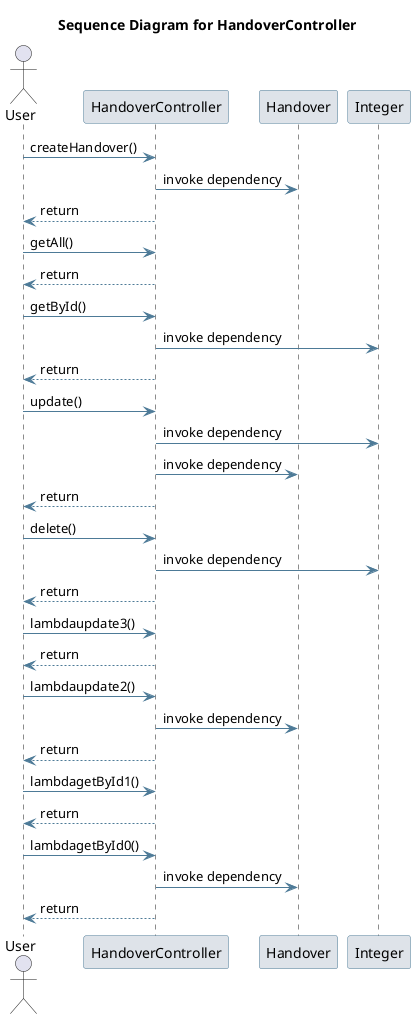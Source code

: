 @startuml
skinparam sequence {
 ArrowColor #4D7A97 
 ParticipantBorderColor #4D7A97 
 ParticipantBackgroundColor #DEE3E9 
}
title Sequence Diagram for HandoverController

actor User
User -> HandoverController: createHandover()
participant Handover
HandoverController -> Handover: invoke dependency
HandoverController --> User : return
User -> HandoverController: getAll()
HandoverController --> User : return
User -> HandoverController: getById()
participant Integer
HandoverController -> Integer: invoke dependency
HandoverController --> User : return
User -> HandoverController: update()
HandoverController -> Integer: invoke dependency
HandoverController -> Handover: invoke dependency
HandoverController --> User : return
User -> HandoverController: delete()
HandoverController -> Integer: invoke dependency
HandoverController --> User : return
User -> HandoverController: lambdaupdate3()
HandoverController --> User : return
User -> HandoverController: lambdaupdate2()
HandoverController -> Handover: invoke dependency
HandoverController --> User : return
User -> HandoverController: lambdagetById1()
HandoverController --> User : return
User -> HandoverController: lambdagetById0()
HandoverController -> Handover: invoke dependency
HandoverController --> User : return
@enduml
